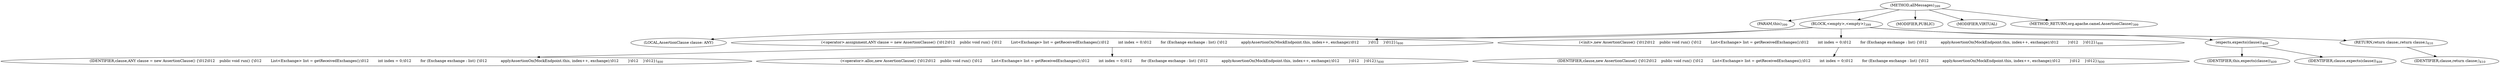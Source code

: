 digraph "allMessages" {  
"1114" [label = <(METHOD,allMessages)<SUB>399</SUB>> ]
"67" [label = <(PARAM,this)<SUB>399</SUB>> ]
"1115" [label = <(BLOCK,&lt;empty&gt;,&lt;empty&gt;)<SUB>399</SUB>> ]
"65" [label = <(LOCAL,AssertionClause clause: ANY)> ]
"1116" [label = <(&lt;operator&gt;.assignment,ANY clause = new AssertionClause() {\012\012    public void run() {\012        List&lt;Exchange&gt; list = getReceivedExchanges();\012        int index = 0;\012        for (Exchange exchange : list) {\012            applyAssertionOn(MockEndpoint.this, index++, exchange);\012        }\012    }\012})<SUB>400</SUB>> ]
"1117" [label = <(IDENTIFIER,clause,ANY clause = new AssertionClause() {\012\012    public void run() {\012        List&lt;Exchange&gt; list = getReceivedExchanges();\012        int index = 0;\012        for (Exchange exchange : list) {\012            applyAssertionOn(MockEndpoint.this, index++, exchange);\012        }\012    }\012})<SUB>400</SUB>> ]
"1118" [label = <(&lt;operator&gt;.alloc,new AssertionClause() {\012\012    public void run() {\012        List&lt;Exchange&gt; list = getReceivedExchanges();\012        int index = 0;\012        for (Exchange exchange : list) {\012            applyAssertionOn(MockEndpoint.this, index++, exchange);\012        }\012    }\012})<SUB>400</SUB>> ]
"1119" [label = <(&lt;init&gt;,new AssertionClause() {\012\012    public void run() {\012        List&lt;Exchange&gt; list = getReceivedExchanges();\012        int index = 0;\012        for (Exchange exchange : list) {\012            applyAssertionOn(MockEndpoint.this, index++, exchange);\012        }\012    }\012})<SUB>400</SUB>> ]
"64" [label = <(IDENTIFIER,clause,new AssertionClause() {\012\012    public void run() {\012        List&lt;Exchange&gt; list = getReceivedExchanges();\012        int index = 0;\012        for (Exchange exchange : list) {\012            applyAssertionOn(MockEndpoint.this, index++, exchange);\012        }\012    }\012})<SUB>400</SUB>> ]
"1120" [label = <(expects,expects(clause))<SUB>409</SUB>> ]
"66" [label = <(IDENTIFIER,this,expects(clause))<SUB>409</SUB>> ]
"1121" [label = <(IDENTIFIER,clause,expects(clause))<SUB>409</SUB>> ]
"1122" [label = <(RETURN,return clause;,return clause;)<SUB>410</SUB>> ]
"1123" [label = <(IDENTIFIER,clause,return clause;)<SUB>410</SUB>> ]
"1124" [label = <(MODIFIER,PUBLIC)> ]
"1125" [label = <(MODIFIER,VIRTUAL)> ]
"1126" [label = <(METHOD_RETURN,org.apache.camel.AssertionClause)<SUB>399</SUB>> ]
  "1114" -> "67" 
  "1114" -> "1115" 
  "1114" -> "1124" 
  "1114" -> "1125" 
  "1114" -> "1126" 
  "1115" -> "65" 
  "1115" -> "1116" 
  "1115" -> "1119" 
  "1115" -> "1120" 
  "1115" -> "1122" 
  "1116" -> "1117" 
  "1116" -> "1118" 
  "1119" -> "64" 
  "1120" -> "66" 
  "1120" -> "1121" 
  "1122" -> "1123" 
}
